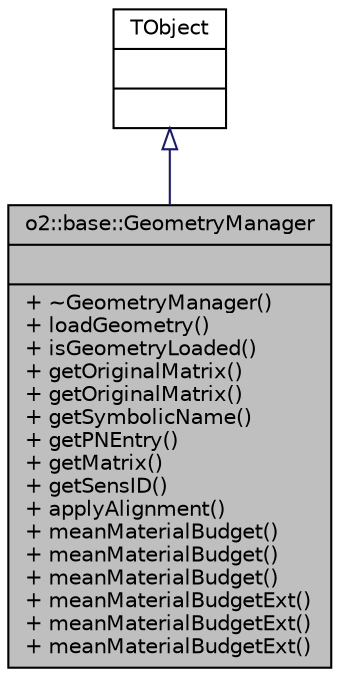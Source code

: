 digraph "o2::base::GeometryManager"
{
 // INTERACTIVE_SVG=YES
  bgcolor="transparent";
  edge [fontname="Helvetica",fontsize="10",labelfontname="Helvetica",labelfontsize="10"];
  node [fontname="Helvetica",fontsize="10",shape=record];
  Node2 [label="{o2::base::GeometryManager\n||+ ~GeometryManager()\l+ loadGeometry()\l+ isGeometryLoaded()\l+ getOriginalMatrix()\l+ getOriginalMatrix()\l+ getSymbolicName()\l+ getPNEntry()\l+ getMatrix()\l+ getSensID()\l+ applyAlignment()\l+ meanMaterialBudget()\l+ meanMaterialBudget()\l+ meanMaterialBudget()\l+ meanMaterialBudgetExt()\l+ meanMaterialBudgetExt()\l+ meanMaterialBudgetExt()\l}",height=0.2,width=0.4,color="black", fillcolor="grey75", style="filled", fontcolor="black"];
  Node3 -> Node2 [dir="back",color="midnightblue",fontsize="10",style="solid",arrowtail="onormal",fontname="Helvetica"];
  Node3 [label="{TObject\n||}",height=0.2,width=0.4,color="black",URL="$d5/d0f/classTObject.html"];
}
